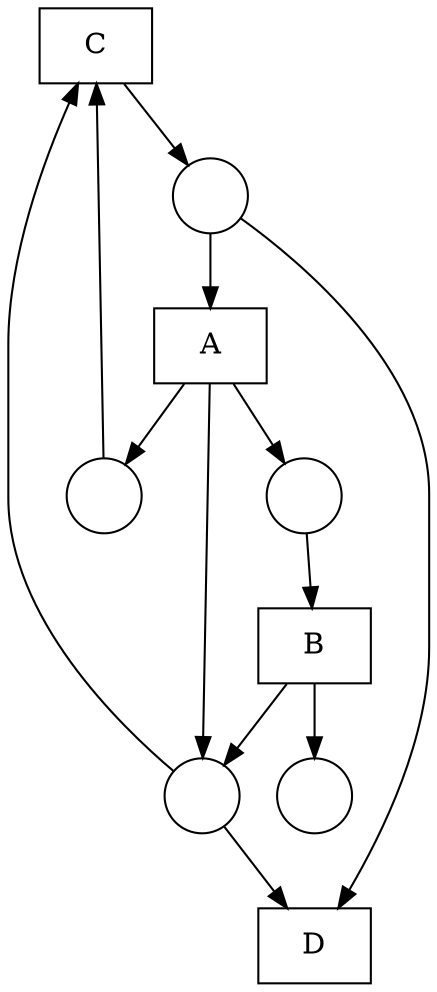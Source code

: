 digraph "Fittest net" {
	node [shape=box]
	C [label=C]
	D [label=D]
	A [label=A]
	B [label=B]
	node [shape=circle]
	1 [label=" "]
	2 [label=" "]
	3 [label=" "]
	4 [label=" "]
	5 [label=" "]
	2 -> C
	4 -> C
	C -> 1
	1 -> D
	2 -> D
	1 -> A
	A -> 2
	A -> 4
	A -> 3
	3 -> B
	B -> 2
	B -> 5
}
